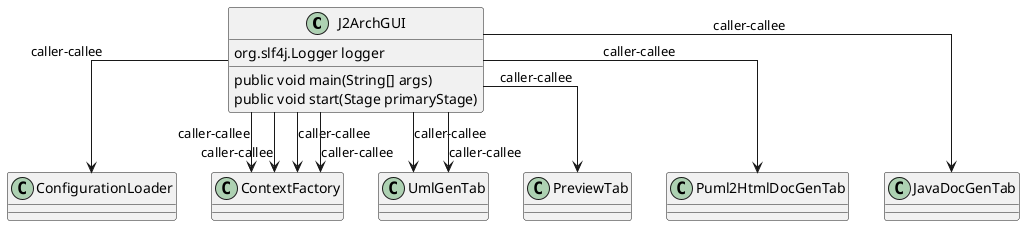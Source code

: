 @startuml
skinparam linetype Ortho
class J2ArchGUI {
    org.slf4j.Logger logger
    public void main(String[] args)
    public void start(Stage primaryStage)
}
J2ArchGUI --> ConfigurationLoader : caller-callee
J2ArchGUI --> ContextFactory : caller-callee
J2ArchGUI --> ContextFactory : caller-callee
J2ArchGUI --> ContextFactory : caller-callee
J2ArchGUI --> ContextFactory : caller-callee
J2ArchGUI --> UmlGenTab : caller-callee
J2ArchGUI --> PreviewTab : caller-callee
J2ArchGUI --> Puml2HtmlDocGenTab : caller-callee
J2ArchGUI --> JavaDocGenTab : caller-callee
J2ArchGUI --> UmlGenTab : caller-callee
@enduml
